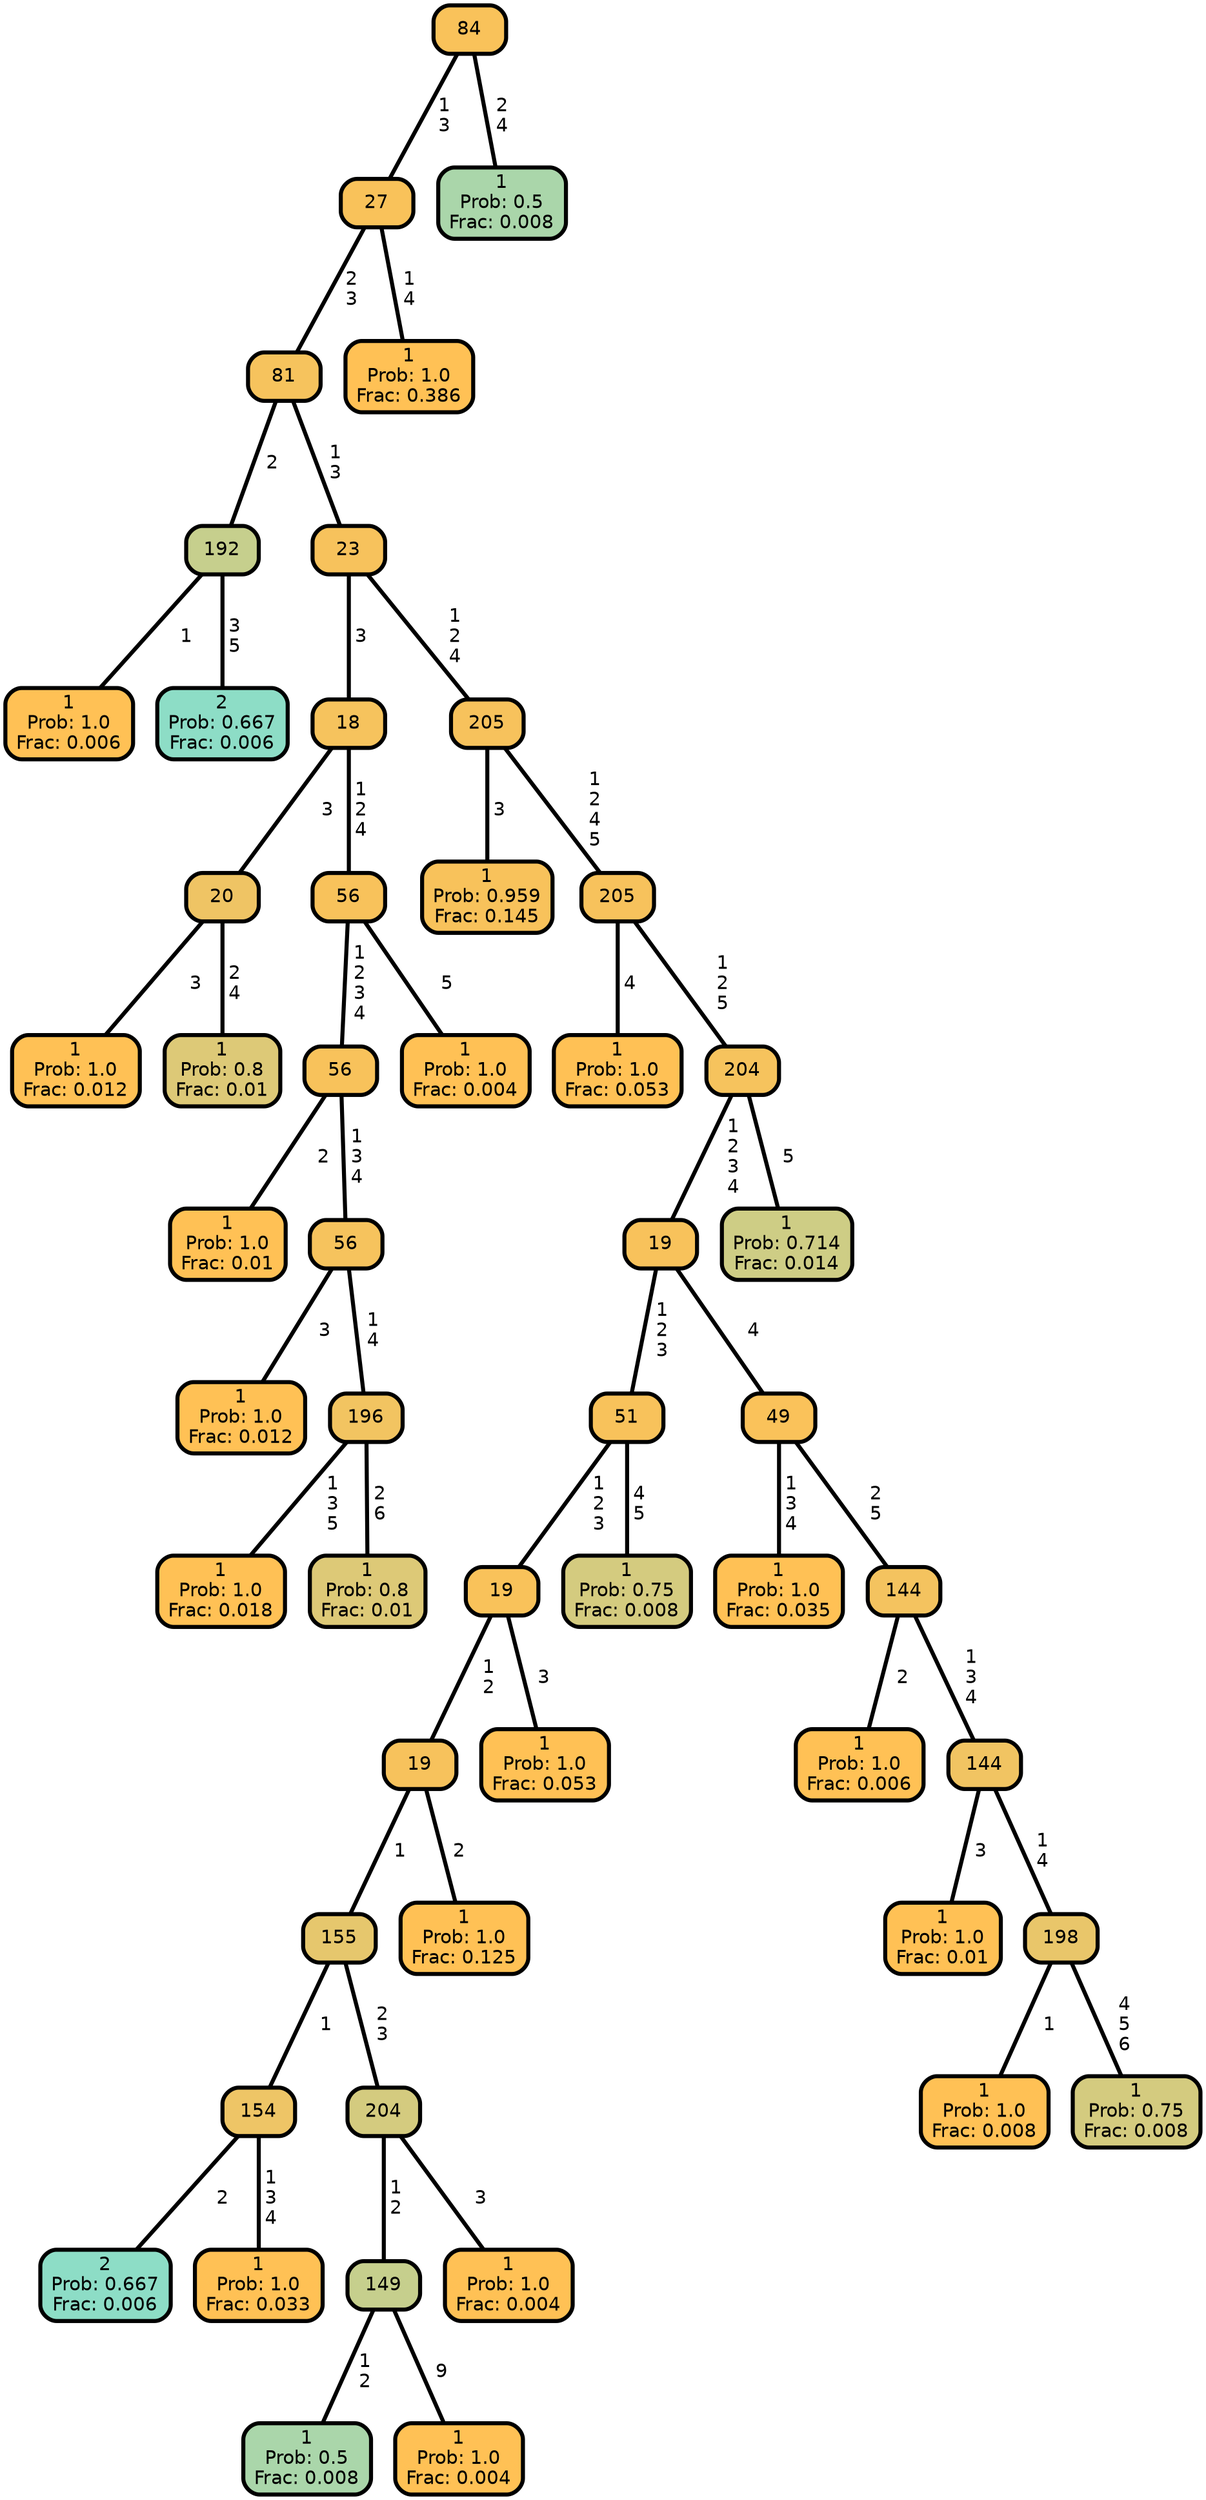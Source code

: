 graph Tree {
node [shape=box, style="filled, rounded",color="black",penwidth="3",fontcolor="black",                 fontname=helvetica] ;
graph [ranksep="0 equally", splines=straight,                 bgcolor=transparent, dpi=200] ;
edge [fontname=helvetica, color=black] ;
0 [label="1
Prob: 1.0
Frac: 0.006", fillcolor="#ffc155"] ;
1 [label="192", fillcolor="#c6cf8d"] ;
2 [label="2
Prob: 0.667
Frac: 0.006", fillcolor="#8dddc6"] ;
3 [label="81", fillcolor="#f6c35d"] ;
4 [label="1
Prob: 1.0
Frac: 0.012", fillcolor="#ffc155"] ;
5 [label="20", fillcolor="#efc464"] ;
6 [label="1
Prob: 0.8
Frac: 0.01", fillcolor="#ddc977"] ;
7 [label="18", fillcolor="#f6c35d"] ;
8 [label="1
Prob: 1.0
Frac: 0.01", fillcolor="#ffc155"] ;
9 [label="56", fillcolor="#f8c25b"] ;
10 [label="1
Prob: 1.0
Frac: 0.012", fillcolor="#ffc155"] ;
11 [label="56", fillcolor="#f6c35d"] ;
12 [label="1
Prob: 1.0
Frac: 0.018", fillcolor="#ffc155"] ;
13 [label="196", fillcolor="#f2c461"] ;
14 [label="1
Prob: 0.8
Frac: 0.01", fillcolor="#ddc977"] ;
15 [label="56", fillcolor="#f8c25b"] ;
16 [label="1
Prob: 1.0
Frac: 0.004", fillcolor="#ffc155"] ;
17 [label="23", fillcolor="#f7c25c"] ;
18 [label="1
Prob: 0.959
Frac: 0.145", fillcolor="#f8c25b"] ;
19 [label="205", fillcolor="#f7c25c"] ;
20 [label="1
Prob: 1.0
Frac: 0.053", fillcolor="#ffc155"] ;
21 [label="205", fillcolor="#f7c25c"] ;
22 [label="2
Prob: 0.667
Frac: 0.006", fillcolor="#8dddc6"] ;
23 [label="154", fillcolor="#eec566"] ;
24 [label="1
Prob: 1.0
Frac: 0.033", fillcolor="#ffc155"] ;
25 [label="155", fillcolor="#e6c76d"] ;
26 [label="1
Prob: 0.5
Frac: 0.008", fillcolor="#aad6aa"] ;
27 [label="149", fillcolor="#c6cf8d"] ;
28 [label="1
Prob: 1.0
Frac: 0.004", fillcolor="#ffc155"] ;
29 [label="204", fillcolor="#d4cb7f"] ;
30 [label="1
Prob: 1.0
Frac: 0.004", fillcolor="#ffc155"] ;
31 [label="19", fillcolor="#f7c25c"] ;
32 [label="1
Prob: 1.0
Frac: 0.125", fillcolor="#ffc155"] ;
33 [label="19", fillcolor="#f9c25a"] ;
34 [label="1
Prob: 1.0
Frac: 0.053", fillcolor="#ffc155"] ;
35 [label="51", fillcolor="#f8c25b"] ;
36 [label="1
Prob: 0.75
Frac: 0.008", fillcolor="#d4cb7f"] ;
37 [label="19", fillcolor="#f8c25b"] ;
38 [label="1
Prob: 1.0
Frac: 0.035", fillcolor="#ffc155"] ;
39 [label="49", fillcolor="#fac25a"] ;
40 [label="1
Prob: 1.0
Frac: 0.006", fillcolor="#ffc155"] ;
41 [label="144", fillcolor="#f4c35f"] ;
42 [label="1
Prob: 1.0
Frac: 0.01", fillcolor="#ffc155"] ;
43 [label="144", fillcolor="#f1c462"] ;
44 [label="1
Prob: 1.0
Frac: 0.008", fillcolor="#ffc155"] ;
45 [label="198", fillcolor="#e9c66a"] ;
46 [label="1
Prob: 0.75
Frac: 0.008", fillcolor="#d4cb7f"] ;
47 [label="204", fillcolor="#f6c35d"] ;
48 [label="1
Prob: 0.714
Frac: 0.014", fillcolor="#cecd85"] ;
49 [label="27", fillcolor="#f9c25a"] ;
50 [label="1
Prob: 1.0
Frac: 0.386", fillcolor="#ffc155"] ;
51 [label="84", fillcolor="#f9c25a"] ;
52 [label="1
Prob: 0.5
Frac: 0.008", fillcolor="#aad6aa"] ;
1 -- 0 [label=" 1",penwidth=3] ;
1 -- 2 [label=" 3\n 5",penwidth=3] ;
3 -- 1 [label=" 2",penwidth=3] ;
3 -- 17 [label=" 1\n 3",penwidth=3] ;
5 -- 4 [label=" 3",penwidth=3] ;
5 -- 6 [label=" 2\n 4",penwidth=3] ;
7 -- 5 [label=" 3",penwidth=3] ;
7 -- 15 [label=" 1\n 2\n 4",penwidth=3] ;
9 -- 8 [label=" 2",penwidth=3] ;
9 -- 11 [label=" 1\n 3\n 4",penwidth=3] ;
11 -- 10 [label=" 3",penwidth=3] ;
11 -- 13 [label=" 1\n 4",penwidth=3] ;
13 -- 12 [label=" 1\n 3\n 5",penwidth=3] ;
13 -- 14 [label=" 2\n 6",penwidth=3] ;
15 -- 9 [label=" 1\n 2\n 3\n 4",penwidth=3] ;
15 -- 16 [label=" 5",penwidth=3] ;
17 -- 7 [label=" 3",penwidth=3] ;
17 -- 19 [label=" 1\n 2\n 4",penwidth=3] ;
19 -- 18 [label=" 3",penwidth=3] ;
19 -- 21 [label=" 1\n 2\n 4\n 5",penwidth=3] ;
21 -- 20 [label=" 4",penwidth=3] ;
21 -- 47 [label=" 1\n 2\n 5",penwidth=3] ;
23 -- 22 [label=" 2",penwidth=3] ;
23 -- 24 [label=" 1\n 3\n 4",penwidth=3] ;
25 -- 23 [label=" 1",penwidth=3] ;
25 -- 29 [label=" 2\n 3",penwidth=3] ;
27 -- 26 [label=" 1\n 2",penwidth=3] ;
27 -- 28 [label=" 9",penwidth=3] ;
29 -- 27 [label=" 1\n 2",penwidth=3] ;
29 -- 30 [label=" 3",penwidth=3] ;
31 -- 25 [label=" 1",penwidth=3] ;
31 -- 32 [label=" 2",penwidth=3] ;
33 -- 31 [label=" 1\n 2",penwidth=3] ;
33 -- 34 [label=" 3",penwidth=3] ;
35 -- 33 [label=" 1\n 2\n 3",penwidth=3] ;
35 -- 36 [label=" 4\n 5",penwidth=3] ;
37 -- 35 [label=" 1\n 2\n 3",penwidth=3] ;
37 -- 39 [label=" 4",penwidth=3] ;
39 -- 38 [label=" 1\n 3\n 4",penwidth=3] ;
39 -- 41 [label=" 2\n 5",penwidth=3] ;
41 -- 40 [label=" 2",penwidth=3] ;
41 -- 43 [label=" 1\n 3\n 4",penwidth=3] ;
43 -- 42 [label=" 3",penwidth=3] ;
43 -- 45 [label=" 1\n 4",penwidth=3] ;
45 -- 44 [label=" 1",penwidth=3] ;
45 -- 46 [label=" 4\n 5\n 6",penwidth=3] ;
47 -- 37 [label=" 1\n 2\n 3\n 4",penwidth=3] ;
47 -- 48 [label=" 5",penwidth=3] ;
49 -- 3 [label=" 2\n 3",penwidth=3] ;
49 -- 50 [label=" 1\n 4",penwidth=3] ;
51 -- 49 [label=" 1\n 3",penwidth=3] ;
51 -- 52 [label=" 2\n 4",penwidth=3] ;
{rank = same;}}